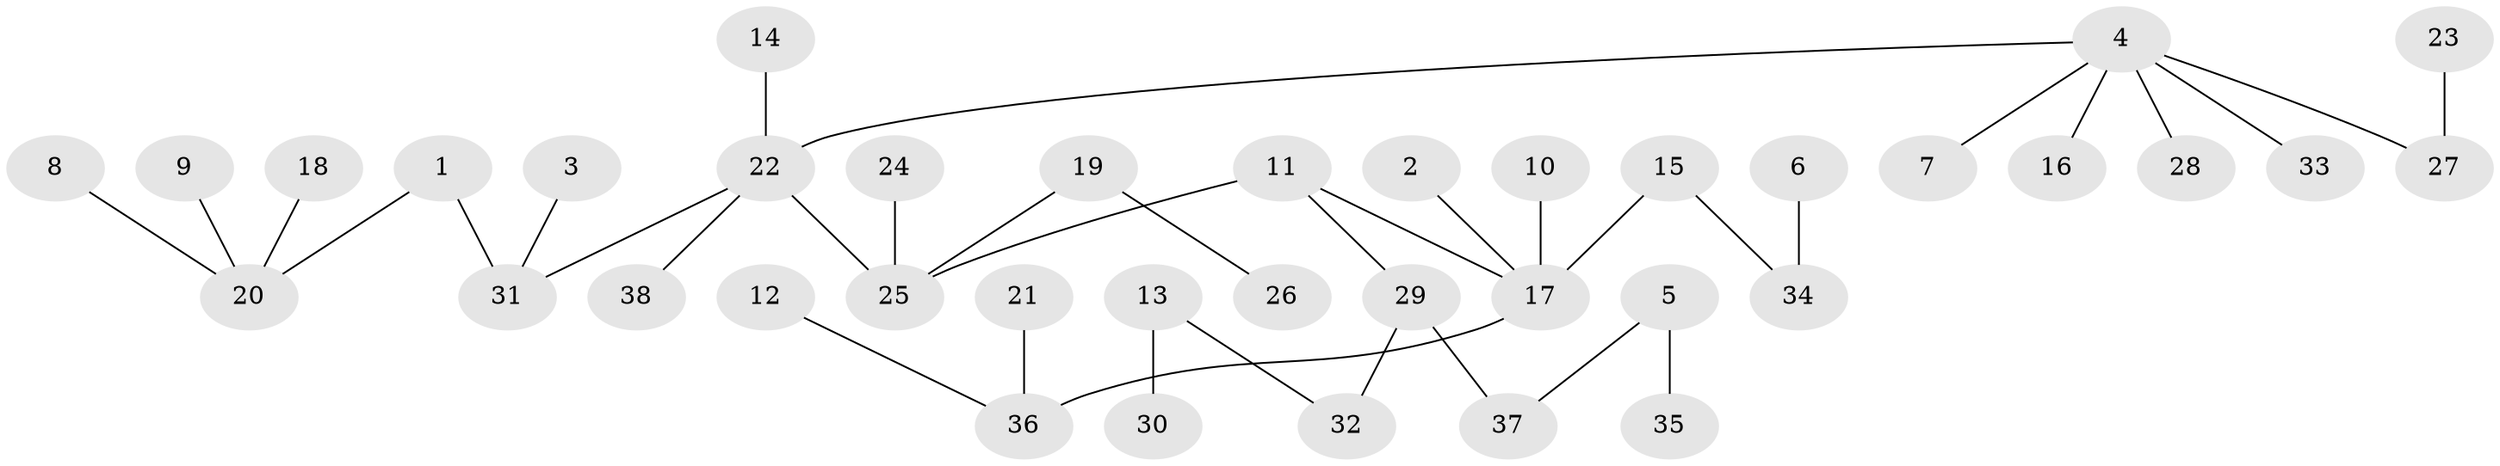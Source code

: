// original degree distribution, {6: 0.024193548387096774, 4: 0.056451612903225805, 8: 0.016129032258064516, 2: 0.3064516129032258, 3: 0.10483870967741936, 5: 0.016129032258064516, 1: 0.47580645161290325}
// Generated by graph-tools (version 1.1) at 2025/37/03/04/25 23:37:24]
// undirected, 38 vertices, 37 edges
graph export_dot {
  node [color=gray90,style=filled];
  1;
  2;
  3;
  4;
  5;
  6;
  7;
  8;
  9;
  10;
  11;
  12;
  13;
  14;
  15;
  16;
  17;
  18;
  19;
  20;
  21;
  22;
  23;
  24;
  25;
  26;
  27;
  28;
  29;
  30;
  31;
  32;
  33;
  34;
  35;
  36;
  37;
  38;
  1 -- 20 [weight=1.0];
  1 -- 31 [weight=1.0];
  2 -- 17 [weight=1.0];
  3 -- 31 [weight=1.0];
  4 -- 7 [weight=1.0];
  4 -- 16 [weight=1.0];
  4 -- 22 [weight=1.0];
  4 -- 27 [weight=1.0];
  4 -- 28 [weight=1.0];
  4 -- 33 [weight=1.0];
  5 -- 35 [weight=1.0];
  5 -- 37 [weight=1.0];
  6 -- 34 [weight=1.0];
  8 -- 20 [weight=1.0];
  9 -- 20 [weight=1.0];
  10 -- 17 [weight=1.0];
  11 -- 17 [weight=1.0];
  11 -- 25 [weight=1.0];
  11 -- 29 [weight=1.0];
  12 -- 36 [weight=1.0];
  13 -- 30 [weight=1.0];
  13 -- 32 [weight=1.0];
  14 -- 22 [weight=1.0];
  15 -- 17 [weight=1.0];
  15 -- 34 [weight=1.0];
  17 -- 36 [weight=1.0];
  18 -- 20 [weight=1.0];
  19 -- 25 [weight=1.0];
  19 -- 26 [weight=1.0];
  21 -- 36 [weight=1.0];
  22 -- 25 [weight=1.0];
  22 -- 31 [weight=1.0];
  22 -- 38 [weight=1.0];
  23 -- 27 [weight=1.0];
  24 -- 25 [weight=1.0];
  29 -- 32 [weight=1.0];
  29 -- 37 [weight=1.0];
}
